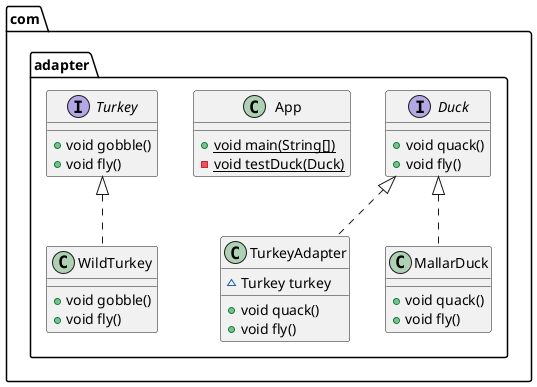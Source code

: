 @startuml
interface com.adapter.Duck {
+ void quack()
+ void fly()
}
class com.adapter.TurkeyAdapter {
~ Turkey turkey
+ void quack()
+ void fly()
}
class com.adapter.App {
+ {static} void main(String[])
- {static} void testDuck(Duck)
}
interface com.adapter.Turkey {
+ void gobble()
+ void fly()
}
class com.adapter.WildTurkey {
+ void gobble()
+ void fly()
}
class com.adapter.MallarDuck {
+ void quack()
+ void fly()
}


com.adapter.Duck <|.. com.adapter.TurkeyAdapter
com.adapter.Turkey <|.. com.adapter.WildTurkey
com.adapter.Duck <|.. com.adapter.MallarDuck
@enduml